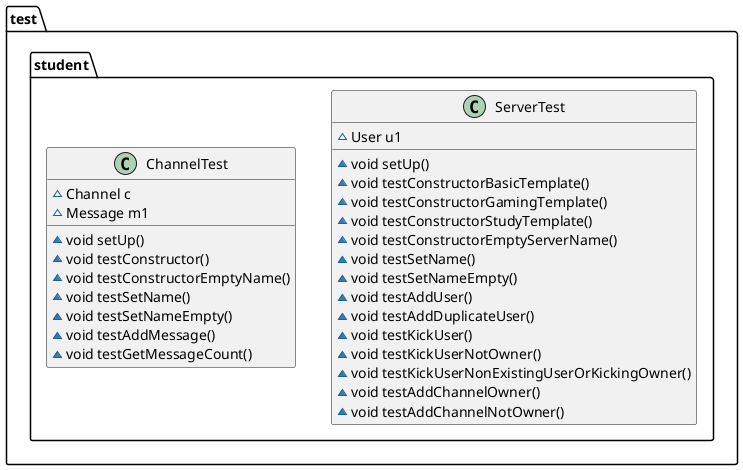 @startuml
class test.student.ServerTest {
~ User u1
~ void setUp()
~ void testConstructorBasicTemplate()
~ void testConstructorGamingTemplate()
~ void testConstructorStudyTemplate()
~ void testConstructorEmptyServerName()
~ void testSetName()
~ void testSetNameEmpty()
~ void testAddUser()
~ void testAddDuplicateUser()
~ void testKickUser()
~ void testKickUserNotOwner()
~ void testKickUserNonExistingUserOrKickingOwner()
~ void testAddChannelOwner()
~ void testAddChannelNotOwner()
}
class test.student.ChannelTest {
~ Channel c
~ Message m1
~ void setUp()
~ void testConstructor()
~ void testConstructorEmptyName()
~ void testSetName()
~ void testSetNameEmpty()
~ void testAddMessage()
~ void testGetMessageCount()
}
@enduml